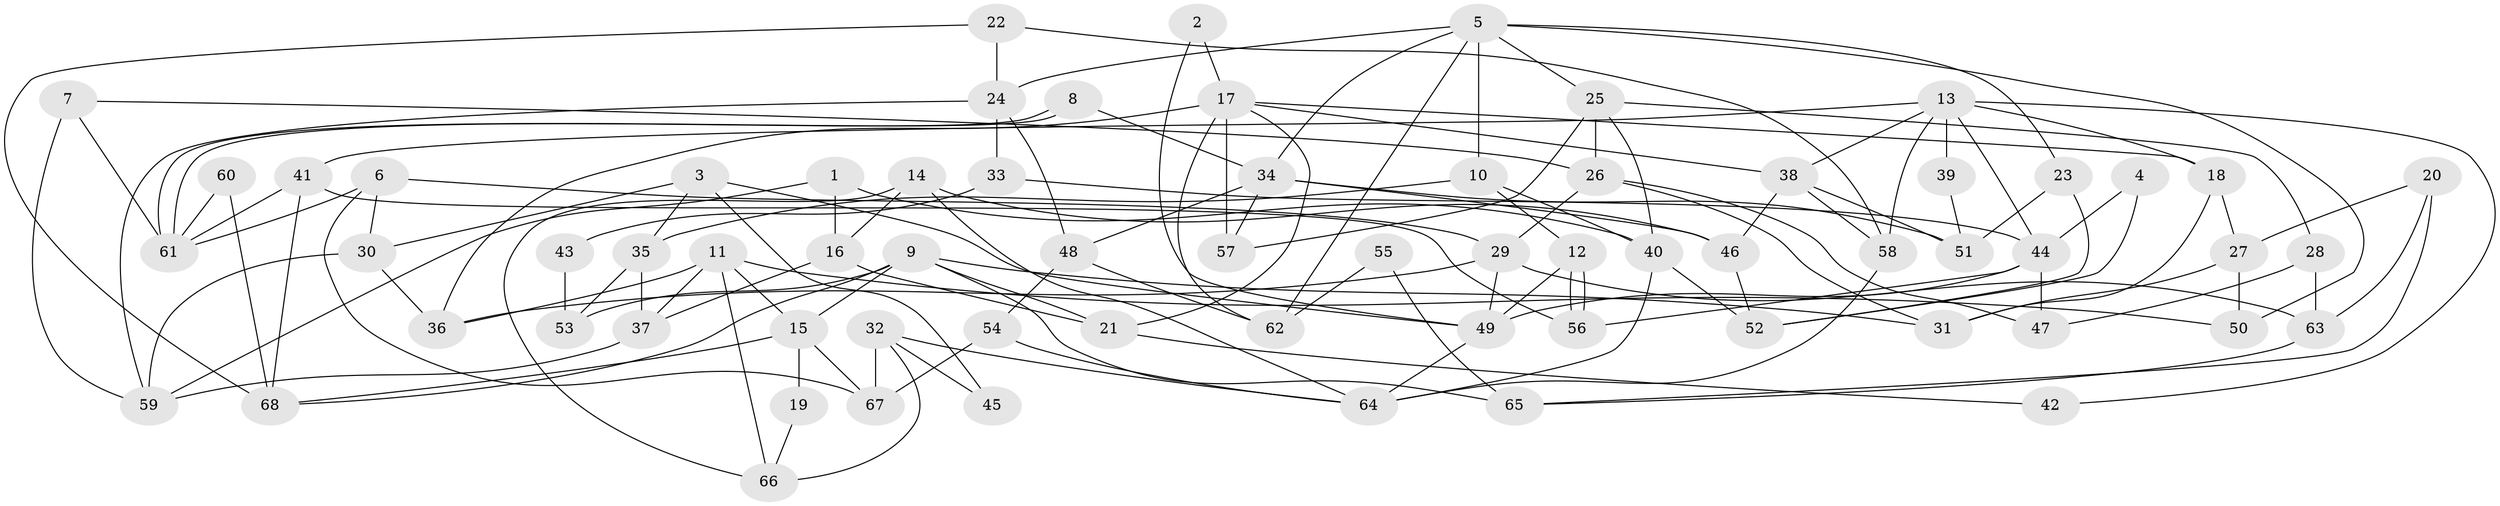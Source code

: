 // coarse degree distribution, {4: 0.2765957446808511, 2: 0.14893617021276595, 3: 0.2127659574468085, 5: 0.1702127659574468, 7: 0.0425531914893617, 10: 0.02127659574468085, 6: 0.10638297872340426, 8: 0.02127659574468085}
// Generated by graph-tools (version 1.1) at 2025/54/03/04/25 21:54:19]
// undirected, 68 vertices, 136 edges
graph export_dot {
graph [start="1"]
  node [color=gray90,style=filled];
  1;
  2;
  3;
  4;
  5;
  6;
  7;
  8;
  9;
  10;
  11;
  12;
  13;
  14;
  15;
  16;
  17;
  18;
  19;
  20;
  21;
  22;
  23;
  24;
  25;
  26;
  27;
  28;
  29;
  30;
  31;
  32;
  33;
  34;
  35;
  36;
  37;
  38;
  39;
  40;
  41;
  42;
  43;
  44;
  45;
  46;
  47;
  48;
  49;
  50;
  51;
  52;
  53;
  54;
  55;
  56;
  57;
  58;
  59;
  60;
  61;
  62;
  63;
  64;
  65;
  66;
  67;
  68;
  1 -- 59;
  1 -- 16;
  1 -- 40;
  2 -- 17;
  2 -- 49;
  3 -- 35;
  3 -- 49;
  3 -- 30;
  3 -- 45;
  4 -- 44;
  4 -- 52;
  5 -- 34;
  5 -- 10;
  5 -- 23;
  5 -- 24;
  5 -- 25;
  5 -- 50;
  5 -- 62;
  6 -- 61;
  6 -- 30;
  6 -- 29;
  6 -- 67;
  7 -- 26;
  7 -- 61;
  7 -- 59;
  8 -- 34;
  8 -- 61;
  8 -- 61;
  9 -- 15;
  9 -- 31;
  9 -- 21;
  9 -- 53;
  9 -- 65;
  9 -- 68;
  10 -- 12;
  10 -- 40;
  10 -- 35;
  11 -- 66;
  11 -- 36;
  11 -- 15;
  11 -- 37;
  11 -- 50;
  12 -- 56;
  12 -- 56;
  12 -- 49;
  13 -- 41;
  13 -- 38;
  13 -- 18;
  13 -- 39;
  13 -- 42;
  13 -- 44;
  13 -- 58;
  14 -- 16;
  14 -- 46;
  14 -- 64;
  14 -- 66;
  15 -- 68;
  15 -- 19;
  15 -- 67;
  16 -- 21;
  16 -- 37;
  17 -- 36;
  17 -- 57;
  17 -- 18;
  17 -- 21;
  17 -- 38;
  17 -- 62;
  18 -- 27;
  18 -- 31;
  19 -- 66;
  20 -- 27;
  20 -- 63;
  20 -- 65;
  21 -- 42;
  22 -- 58;
  22 -- 24;
  22 -- 68;
  23 -- 52;
  23 -- 51;
  24 -- 48;
  24 -- 33;
  24 -- 59;
  25 -- 26;
  25 -- 28;
  25 -- 40;
  25 -- 57;
  26 -- 29;
  26 -- 31;
  26 -- 47;
  27 -- 50;
  27 -- 31;
  28 -- 63;
  28 -- 47;
  29 -- 49;
  29 -- 36;
  29 -- 63;
  30 -- 59;
  30 -- 36;
  32 -- 67;
  32 -- 64;
  32 -- 45;
  32 -- 66;
  33 -- 44;
  33 -- 43;
  34 -- 48;
  34 -- 51;
  34 -- 46;
  34 -- 57;
  35 -- 37;
  35 -- 53;
  37 -- 59;
  38 -- 58;
  38 -- 46;
  38 -- 51;
  39 -- 51;
  40 -- 52;
  40 -- 64;
  41 -- 56;
  41 -- 68;
  41 -- 61;
  43 -- 53;
  44 -- 47;
  44 -- 49;
  44 -- 56;
  46 -- 52;
  48 -- 62;
  48 -- 54;
  49 -- 64;
  54 -- 64;
  54 -- 67;
  55 -- 65;
  55 -- 62;
  58 -- 64;
  60 -- 68;
  60 -- 61;
  63 -- 65;
}

